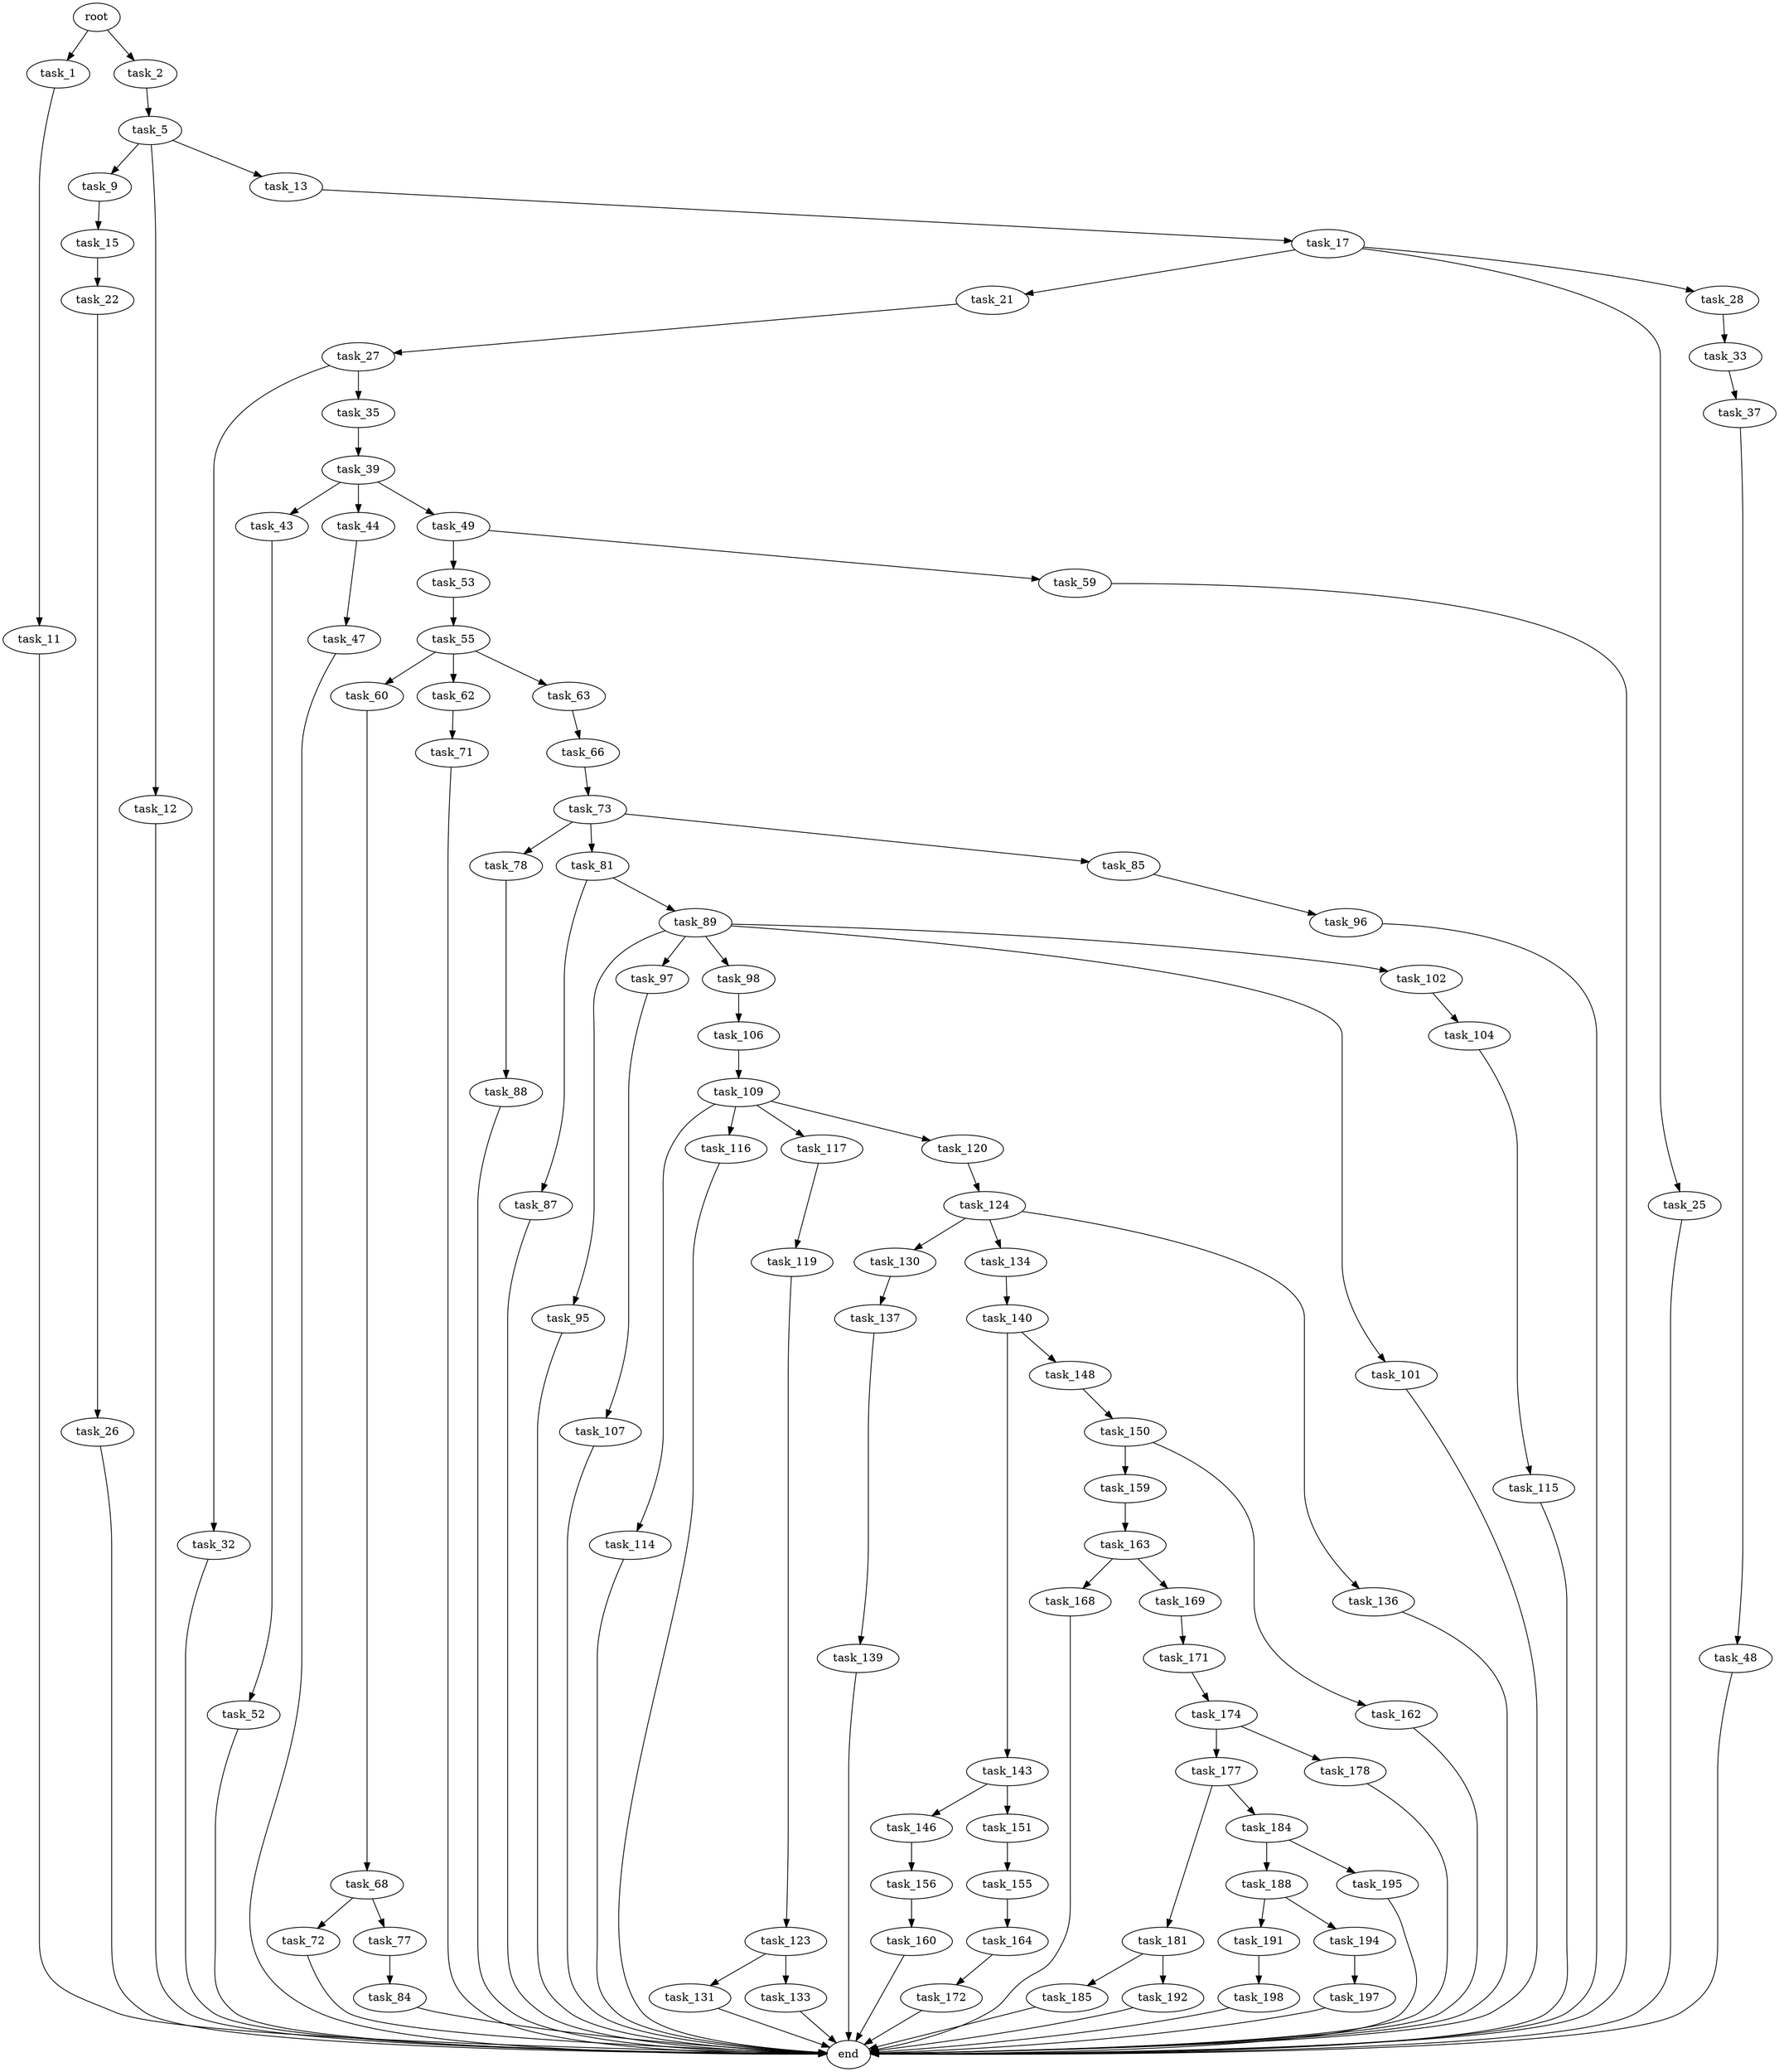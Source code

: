 digraph G {
  root [size="0.000000"];
  task_1 [size="8589934592.000000"];
  task_2 [size="782757789696.000000"];
  task_5 [size="748921348389.000000"];
  task_9 [size="20474376068.000000"];
  task_11 [size="8136432865.000000"];
  task_12 [size="37152098695.000000"];
  task_13 [size="20403314933.000000"];
  task_15 [size="181306621183.000000"];
  task_17 [size="1073741824000.000000"];
  task_21 [size="231928233984.000000"];
  task_22 [size="153710328154.000000"];
  task_25 [size="8589934592.000000"];
  task_26 [size="17939568126.000000"];
  task_27 [size="5176529132.000000"];
  task_28 [size="28991029248.000000"];
  task_32 [size="28991029248.000000"];
  task_33 [size="8589934592.000000"];
  task_35 [size="7507963657.000000"];
  task_37 [size="3458851237.000000"];
  task_39 [size="28991029248.000000"];
  task_43 [size="125315896720.000000"];
  task_44 [size="432529209376.000000"];
  task_47 [size="134217728000.000000"];
  task_48 [size="137028170287.000000"];
  task_49 [size="23756616127.000000"];
  task_52 [size="85541519825.000000"];
  task_53 [size="724164015302.000000"];
  task_55 [size="2966685287.000000"];
  task_59 [size="805485653434.000000"];
  task_60 [size="624874444748.000000"];
  task_62 [size="231928233984.000000"];
  task_63 [size="575047700159.000000"];
  task_66 [size="4106586477.000000"];
  task_68 [size="37481672494.000000"];
  task_71 [size="50849260959.000000"];
  task_72 [size="3271570664.000000"];
  task_73 [size="231928233984.000000"];
  task_77 [size="28991029248.000000"];
  task_78 [size="17638359859.000000"];
  task_81 [size="189388433413.000000"];
  task_84 [size="220045319460.000000"];
  task_85 [size="7141116202.000000"];
  task_87 [size="231928233984.000000"];
  task_88 [size="28991029248.000000"];
  task_89 [size="1592705042.000000"];
  task_95 [size="8589934592.000000"];
  task_96 [size="1232971365186.000000"];
  task_97 [size="68719476736.000000"];
  task_98 [size="4915492448.000000"];
  task_101 [size="368293445632.000000"];
  task_102 [size="489697031.000000"];
  task_104 [size="15039310607.000000"];
  task_106 [size="25565125101.000000"];
  task_107 [size="236734211676.000000"];
  task_109 [size="231928233984.000000"];
  task_114 [size="368293445632.000000"];
  task_115 [size="69361000031.000000"];
  task_116 [size="653183148258.000000"];
  task_117 [size="8589934592.000000"];
  task_119 [size="368293445632.000000"];
  task_120 [size="599331643.000000"];
  task_123 [size="364825427112.000000"];
  task_124 [size="2363542072.000000"];
  task_130 [size="43540584179.000000"];
  task_131 [size="782757789696.000000"];
  task_133 [size="549755813888.000000"];
  task_134 [size="7741946029.000000"];
  task_136 [size="231928233984.000000"];
  task_137 [size="824937807266.000000"];
  task_139 [size="134217728000.000000"];
  task_140 [size="43460575692.000000"];
  task_143 [size="6042347876.000000"];
  task_146 [size="2282273220.000000"];
  task_148 [size="46649796882.000000"];
  task_150 [size="241723417724.000000"];
  task_151 [size="368293445632.000000"];
  task_155 [size="8589934592.000000"];
  task_156 [size="91023300420.000000"];
  task_159 [size="3908883264.000000"];
  task_160 [size="541874882166.000000"];
  task_162 [size="134217728000.000000"];
  task_163 [size="178845560536.000000"];
  task_164 [size="5852424004.000000"];
  task_168 [size="6665054724.000000"];
  task_169 [size="12561854347.000000"];
  task_171 [size="1073741824000.000000"];
  task_172 [size="28991029248.000000"];
  task_174 [size="368293445632.000000"];
  task_177 [size="882025944.000000"];
  task_178 [size="187632913281.000000"];
  task_181 [size="8126577988.000000"];
  task_184 [size="247966980158.000000"];
  task_185 [size="160499489854.000000"];
  task_188 [size="1414772796.000000"];
  task_191 [size="14838232329.000000"];
  task_192 [size="368293445632.000000"];
  task_194 [size="193057765262.000000"];
  task_195 [size="220467477508.000000"];
  task_197 [size="806399794391.000000"];
  task_198 [size="549755813888.000000"];
  end [size="0.000000"];

  root -> task_1 [size="1.000000"];
  root -> task_2 [size="1.000000"];
  task_1 -> task_11 [size="33554432.000000"];
  task_2 -> task_5 [size="679477248.000000"];
  task_5 -> task_9 [size="679477248.000000"];
  task_5 -> task_12 [size="679477248.000000"];
  task_5 -> task_13 [size="679477248.000000"];
  task_9 -> task_15 [size="679477248.000000"];
  task_11 -> end [size="1.000000"];
  task_12 -> end [size="1.000000"];
  task_13 -> task_17 [size="679477248.000000"];
  task_15 -> task_22 [size="134217728.000000"];
  task_17 -> task_21 [size="838860800.000000"];
  task_17 -> task_25 [size="838860800.000000"];
  task_17 -> task_28 [size="838860800.000000"];
  task_21 -> task_27 [size="301989888.000000"];
  task_22 -> task_26 [size="301989888.000000"];
  task_25 -> end [size="1.000000"];
  task_26 -> end [size="1.000000"];
  task_27 -> task_32 [size="301989888.000000"];
  task_27 -> task_35 [size="301989888.000000"];
  task_28 -> task_33 [size="75497472.000000"];
  task_32 -> end [size="1.000000"];
  task_33 -> task_37 [size="33554432.000000"];
  task_35 -> task_39 [size="301989888.000000"];
  task_37 -> task_48 [size="411041792.000000"];
  task_39 -> task_43 [size="75497472.000000"];
  task_39 -> task_44 [size="75497472.000000"];
  task_39 -> task_49 [size="75497472.000000"];
  task_43 -> task_52 [size="134217728.000000"];
  task_44 -> task_47 [size="301989888.000000"];
  task_47 -> end [size="1.000000"];
  task_48 -> end [size="1.000000"];
  task_49 -> task_53 [size="838860800.000000"];
  task_49 -> task_59 [size="838860800.000000"];
  task_52 -> end [size="1.000000"];
  task_53 -> task_55 [size="679477248.000000"];
  task_55 -> task_60 [size="209715200.000000"];
  task_55 -> task_62 [size="209715200.000000"];
  task_55 -> task_63 [size="209715200.000000"];
  task_59 -> end [size="1.000000"];
  task_60 -> task_68 [size="679477248.000000"];
  task_62 -> task_71 [size="301989888.000000"];
  task_63 -> task_66 [size="411041792.000000"];
  task_66 -> task_73 [size="301989888.000000"];
  task_68 -> task_72 [size="679477248.000000"];
  task_68 -> task_77 [size="679477248.000000"];
  task_71 -> end [size="1.000000"];
  task_72 -> end [size="1.000000"];
  task_73 -> task_78 [size="301989888.000000"];
  task_73 -> task_81 [size="301989888.000000"];
  task_73 -> task_85 [size="301989888.000000"];
  task_77 -> task_84 [size="75497472.000000"];
  task_78 -> task_88 [size="838860800.000000"];
  task_81 -> task_87 [size="134217728.000000"];
  task_81 -> task_89 [size="134217728.000000"];
  task_84 -> end [size="1.000000"];
  task_85 -> task_96 [size="134217728.000000"];
  task_87 -> end [size="1.000000"];
  task_88 -> end [size="1.000000"];
  task_89 -> task_95 [size="134217728.000000"];
  task_89 -> task_97 [size="134217728.000000"];
  task_89 -> task_98 [size="134217728.000000"];
  task_89 -> task_101 [size="134217728.000000"];
  task_89 -> task_102 [size="134217728.000000"];
  task_95 -> end [size="1.000000"];
  task_96 -> end [size="1.000000"];
  task_97 -> task_107 [size="134217728.000000"];
  task_98 -> task_106 [size="134217728.000000"];
  task_101 -> end [size="1.000000"];
  task_102 -> task_104 [size="33554432.000000"];
  task_104 -> task_115 [size="679477248.000000"];
  task_106 -> task_109 [size="33554432.000000"];
  task_107 -> end [size="1.000000"];
  task_109 -> task_114 [size="301989888.000000"];
  task_109 -> task_116 [size="301989888.000000"];
  task_109 -> task_117 [size="301989888.000000"];
  task_109 -> task_120 [size="301989888.000000"];
  task_114 -> end [size="1.000000"];
  task_115 -> end [size="1.000000"];
  task_116 -> end [size="1.000000"];
  task_117 -> task_119 [size="33554432.000000"];
  task_119 -> task_123 [size="411041792.000000"];
  task_120 -> task_124 [size="33554432.000000"];
  task_123 -> task_131 [size="301989888.000000"];
  task_123 -> task_133 [size="301989888.000000"];
  task_124 -> task_130 [size="75497472.000000"];
  task_124 -> task_134 [size="75497472.000000"];
  task_124 -> task_136 [size="75497472.000000"];
  task_130 -> task_137 [size="838860800.000000"];
  task_131 -> end [size="1.000000"];
  task_133 -> end [size="1.000000"];
  task_134 -> task_140 [size="679477248.000000"];
  task_136 -> end [size="1.000000"];
  task_137 -> task_139 [size="838860800.000000"];
  task_139 -> end [size="1.000000"];
  task_140 -> task_143 [size="33554432.000000"];
  task_140 -> task_148 [size="33554432.000000"];
  task_143 -> task_146 [size="411041792.000000"];
  task_143 -> task_151 [size="411041792.000000"];
  task_146 -> task_156 [size="75497472.000000"];
  task_148 -> task_150 [size="838860800.000000"];
  task_150 -> task_159 [size="301989888.000000"];
  task_150 -> task_162 [size="301989888.000000"];
  task_151 -> task_155 [size="411041792.000000"];
  task_155 -> task_164 [size="33554432.000000"];
  task_156 -> task_160 [size="134217728.000000"];
  task_159 -> task_163 [size="75497472.000000"];
  task_160 -> end [size="1.000000"];
  task_162 -> end [size="1.000000"];
  task_163 -> task_168 [size="301989888.000000"];
  task_163 -> task_169 [size="301989888.000000"];
  task_164 -> task_172 [size="209715200.000000"];
  task_168 -> end [size="1.000000"];
  task_169 -> task_171 [size="209715200.000000"];
  task_171 -> task_174 [size="838860800.000000"];
  task_172 -> end [size="1.000000"];
  task_174 -> task_177 [size="411041792.000000"];
  task_174 -> task_178 [size="411041792.000000"];
  task_177 -> task_181 [size="75497472.000000"];
  task_177 -> task_184 [size="75497472.000000"];
  task_178 -> end [size="1.000000"];
  task_181 -> task_185 [size="301989888.000000"];
  task_181 -> task_192 [size="301989888.000000"];
  task_184 -> task_188 [size="209715200.000000"];
  task_184 -> task_195 [size="209715200.000000"];
  task_185 -> end [size="1.000000"];
  task_188 -> task_191 [size="33554432.000000"];
  task_188 -> task_194 [size="33554432.000000"];
  task_191 -> task_198 [size="536870912.000000"];
  task_192 -> end [size="1.000000"];
  task_194 -> task_197 [size="134217728.000000"];
  task_195 -> end [size="1.000000"];
  task_197 -> end [size="1.000000"];
  task_198 -> end [size="1.000000"];
}
